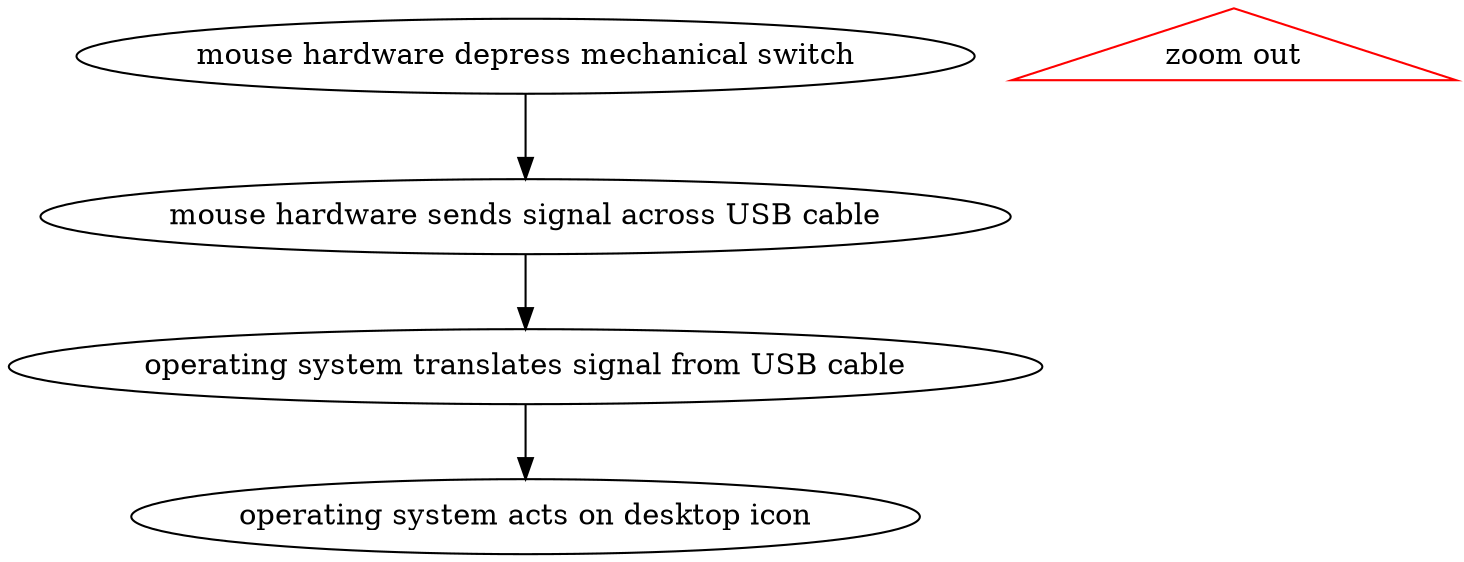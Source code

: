 strict digraph {
	graph [compound=true];
	node [label="\N"];
	mouse_hardware_depress_mechanical_switch	[label="mouse hardware depress mechanical switch"];
	mouse_hardware_sends_signal_across_USB_cable	[label="mouse hardware sends signal across USB cable"];
	mouse_hardware_depress_mechanical_switch -> mouse_hardware_sends_signal_across_USB_cable;
	operating_system_translates_signal_from_USB_cable	[label="operating system translates signal from USB cable"];
	mouse_hardware_sends_signal_across_USB_cable -> operating_system_translates_signal_from_USB_cable;
	operating_system_acts_on_desktop_icon	[label="operating system acts on desktop icon"];
	operating_system_translates_signal_from_USB_cable -> operating_system_acts_on_desktop_icon;
	"zoom out"	[color=red,
		href="single_layer_1_user_browses_the_web.svg",
		shape=triangle];
}
